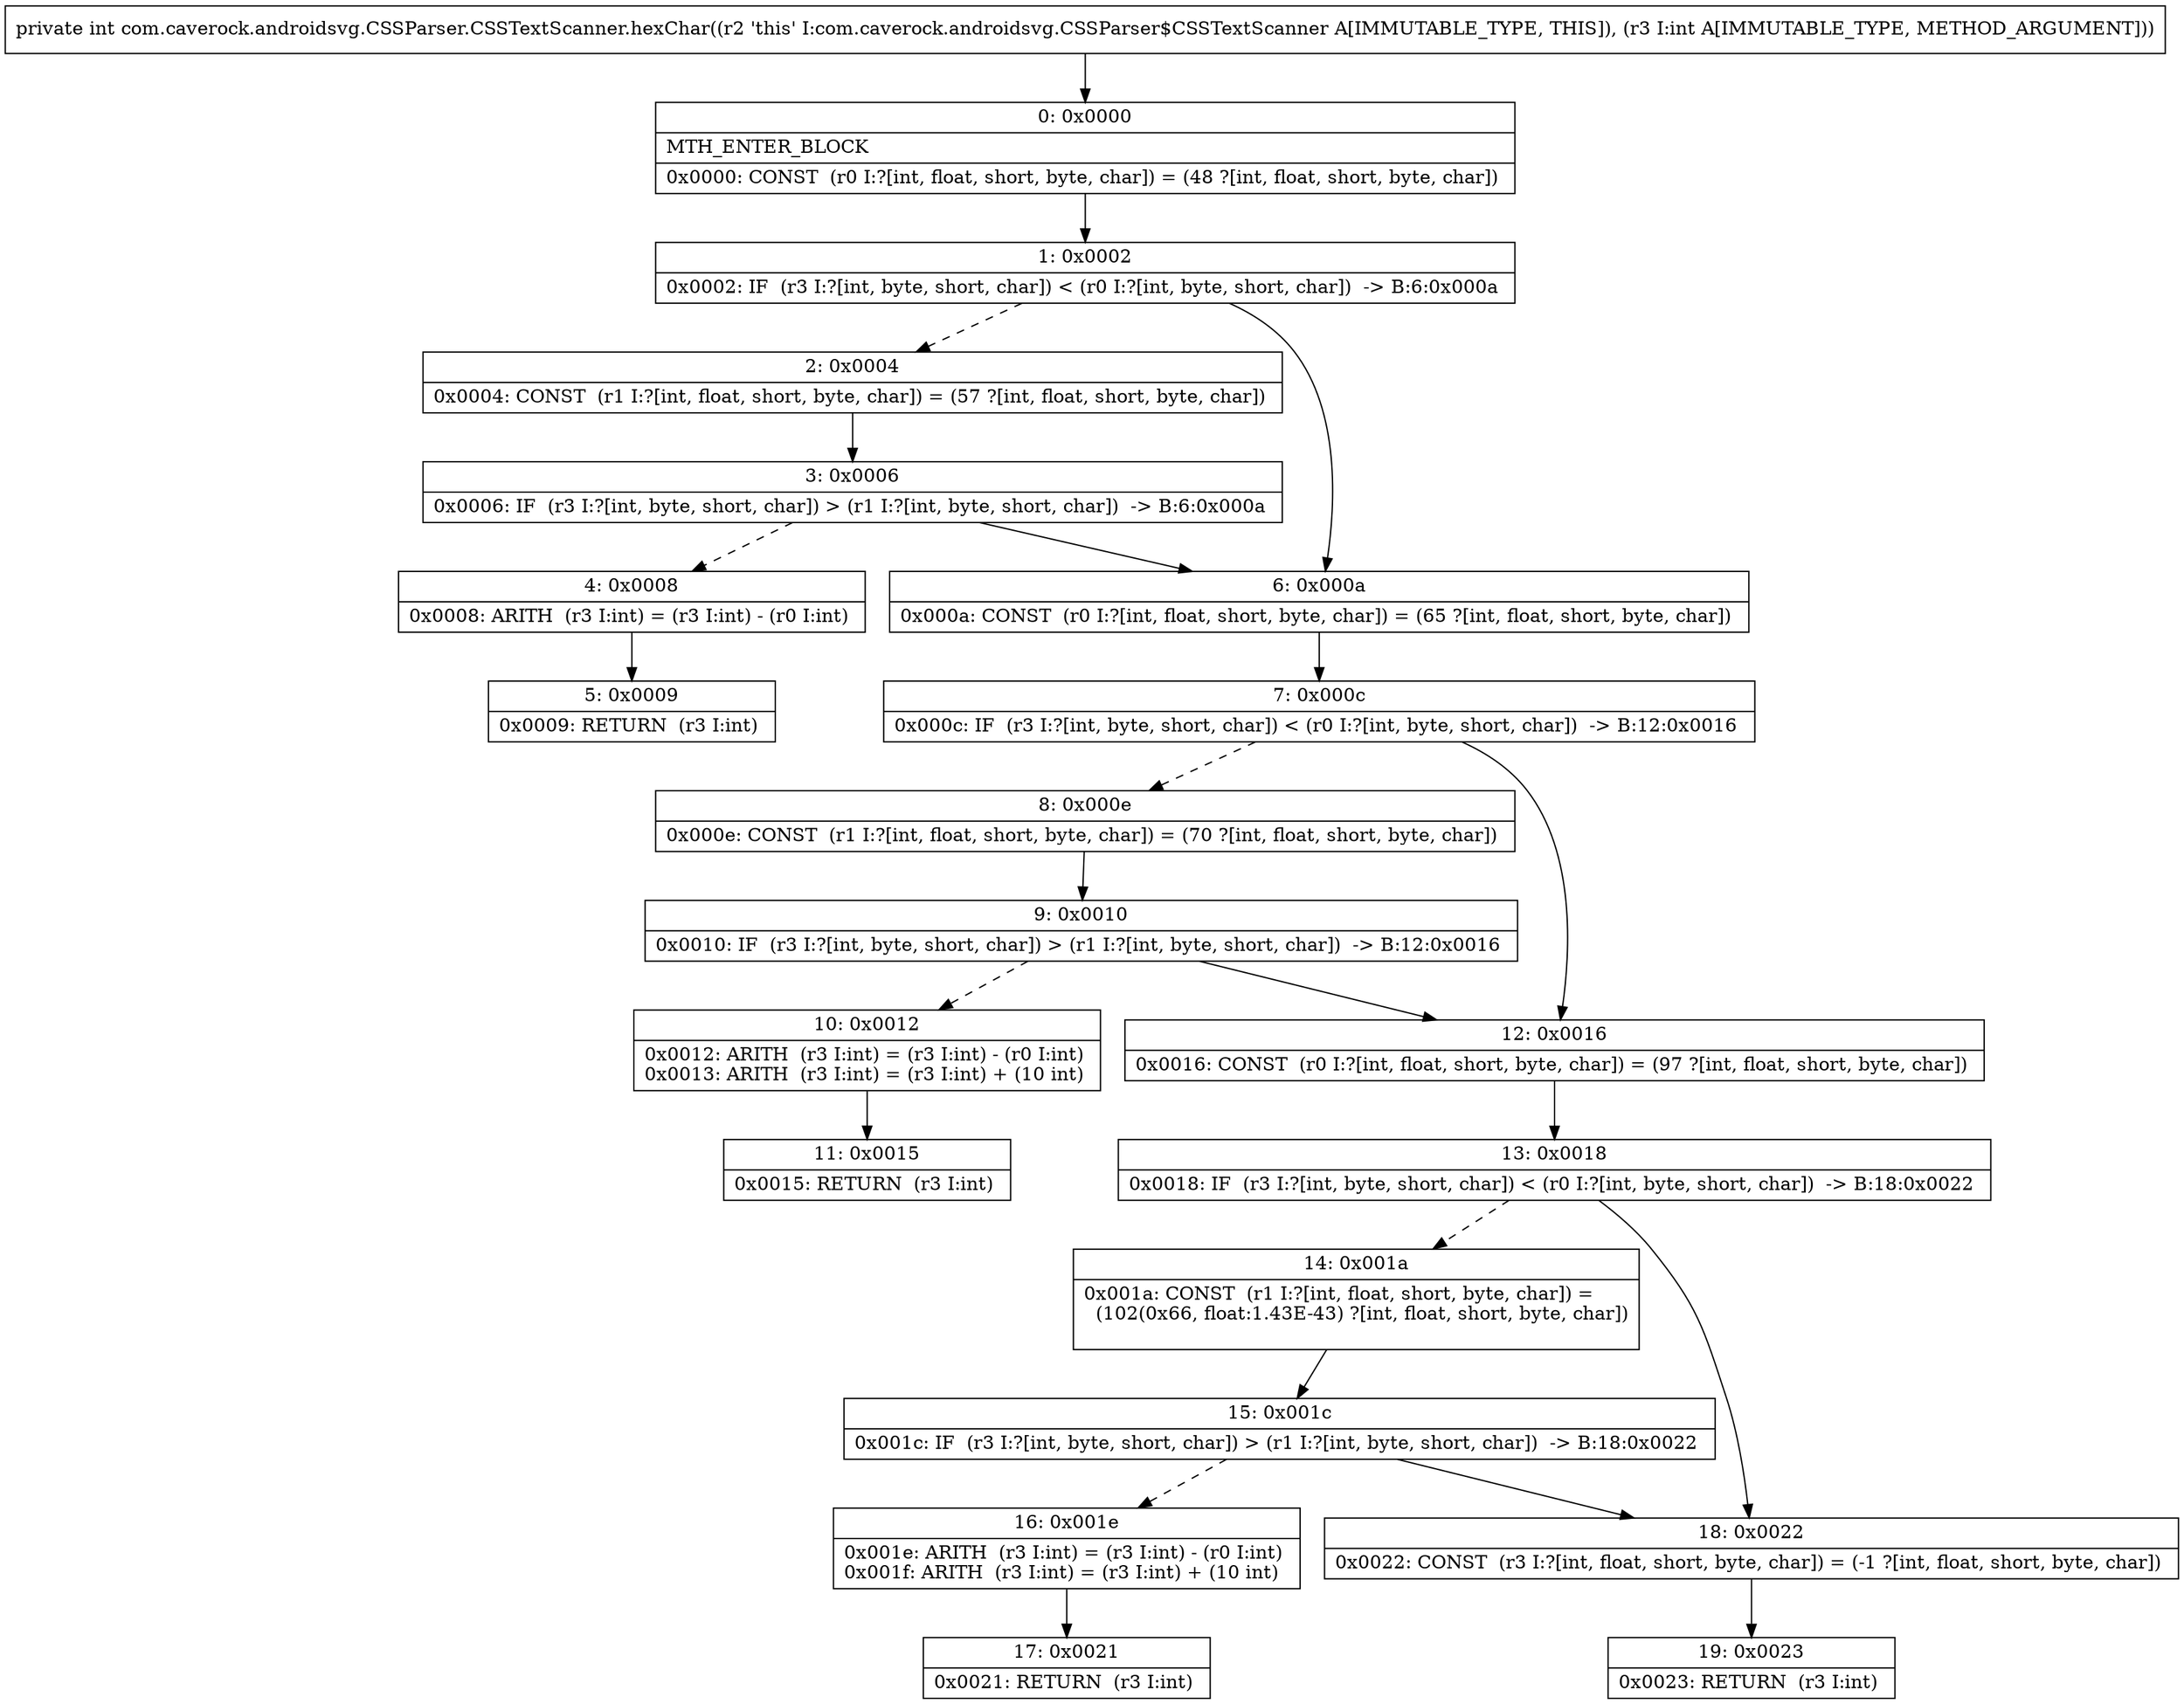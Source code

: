 digraph "CFG forcom.caverock.androidsvg.CSSParser.CSSTextScanner.hexChar(I)I" {
Node_0 [shape=record,label="{0\:\ 0x0000|MTH_ENTER_BLOCK\l|0x0000: CONST  (r0 I:?[int, float, short, byte, char]) = (48 ?[int, float, short, byte, char]) \l}"];
Node_1 [shape=record,label="{1\:\ 0x0002|0x0002: IF  (r3 I:?[int, byte, short, char]) \< (r0 I:?[int, byte, short, char])  \-\> B:6:0x000a \l}"];
Node_2 [shape=record,label="{2\:\ 0x0004|0x0004: CONST  (r1 I:?[int, float, short, byte, char]) = (57 ?[int, float, short, byte, char]) \l}"];
Node_3 [shape=record,label="{3\:\ 0x0006|0x0006: IF  (r3 I:?[int, byte, short, char]) \> (r1 I:?[int, byte, short, char])  \-\> B:6:0x000a \l}"];
Node_4 [shape=record,label="{4\:\ 0x0008|0x0008: ARITH  (r3 I:int) = (r3 I:int) \- (r0 I:int) \l}"];
Node_5 [shape=record,label="{5\:\ 0x0009|0x0009: RETURN  (r3 I:int) \l}"];
Node_6 [shape=record,label="{6\:\ 0x000a|0x000a: CONST  (r0 I:?[int, float, short, byte, char]) = (65 ?[int, float, short, byte, char]) \l}"];
Node_7 [shape=record,label="{7\:\ 0x000c|0x000c: IF  (r3 I:?[int, byte, short, char]) \< (r0 I:?[int, byte, short, char])  \-\> B:12:0x0016 \l}"];
Node_8 [shape=record,label="{8\:\ 0x000e|0x000e: CONST  (r1 I:?[int, float, short, byte, char]) = (70 ?[int, float, short, byte, char]) \l}"];
Node_9 [shape=record,label="{9\:\ 0x0010|0x0010: IF  (r3 I:?[int, byte, short, char]) \> (r1 I:?[int, byte, short, char])  \-\> B:12:0x0016 \l}"];
Node_10 [shape=record,label="{10\:\ 0x0012|0x0012: ARITH  (r3 I:int) = (r3 I:int) \- (r0 I:int) \l0x0013: ARITH  (r3 I:int) = (r3 I:int) + (10 int) \l}"];
Node_11 [shape=record,label="{11\:\ 0x0015|0x0015: RETURN  (r3 I:int) \l}"];
Node_12 [shape=record,label="{12\:\ 0x0016|0x0016: CONST  (r0 I:?[int, float, short, byte, char]) = (97 ?[int, float, short, byte, char]) \l}"];
Node_13 [shape=record,label="{13\:\ 0x0018|0x0018: IF  (r3 I:?[int, byte, short, char]) \< (r0 I:?[int, byte, short, char])  \-\> B:18:0x0022 \l}"];
Node_14 [shape=record,label="{14\:\ 0x001a|0x001a: CONST  (r1 I:?[int, float, short, byte, char]) = \l  (102(0x66, float:1.43E\-43) ?[int, float, short, byte, char])\l \l}"];
Node_15 [shape=record,label="{15\:\ 0x001c|0x001c: IF  (r3 I:?[int, byte, short, char]) \> (r1 I:?[int, byte, short, char])  \-\> B:18:0x0022 \l}"];
Node_16 [shape=record,label="{16\:\ 0x001e|0x001e: ARITH  (r3 I:int) = (r3 I:int) \- (r0 I:int) \l0x001f: ARITH  (r3 I:int) = (r3 I:int) + (10 int) \l}"];
Node_17 [shape=record,label="{17\:\ 0x0021|0x0021: RETURN  (r3 I:int) \l}"];
Node_18 [shape=record,label="{18\:\ 0x0022|0x0022: CONST  (r3 I:?[int, float, short, byte, char]) = (\-1 ?[int, float, short, byte, char]) \l}"];
Node_19 [shape=record,label="{19\:\ 0x0023|0x0023: RETURN  (r3 I:int) \l}"];
MethodNode[shape=record,label="{private int com.caverock.androidsvg.CSSParser.CSSTextScanner.hexChar((r2 'this' I:com.caverock.androidsvg.CSSParser$CSSTextScanner A[IMMUTABLE_TYPE, THIS]), (r3 I:int A[IMMUTABLE_TYPE, METHOD_ARGUMENT])) }"];
MethodNode -> Node_0;
Node_0 -> Node_1;
Node_1 -> Node_2[style=dashed];
Node_1 -> Node_6;
Node_2 -> Node_3;
Node_3 -> Node_4[style=dashed];
Node_3 -> Node_6;
Node_4 -> Node_5;
Node_6 -> Node_7;
Node_7 -> Node_8[style=dashed];
Node_7 -> Node_12;
Node_8 -> Node_9;
Node_9 -> Node_10[style=dashed];
Node_9 -> Node_12;
Node_10 -> Node_11;
Node_12 -> Node_13;
Node_13 -> Node_14[style=dashed];
Node_13 -> Node_18;
Node_14 -> Node_15;
Node_15 -> Node_16[style=dashed];
Node_15 -> Node_18;
Node_16 -> Node_17;
Node_18 -> Node_19;
}

